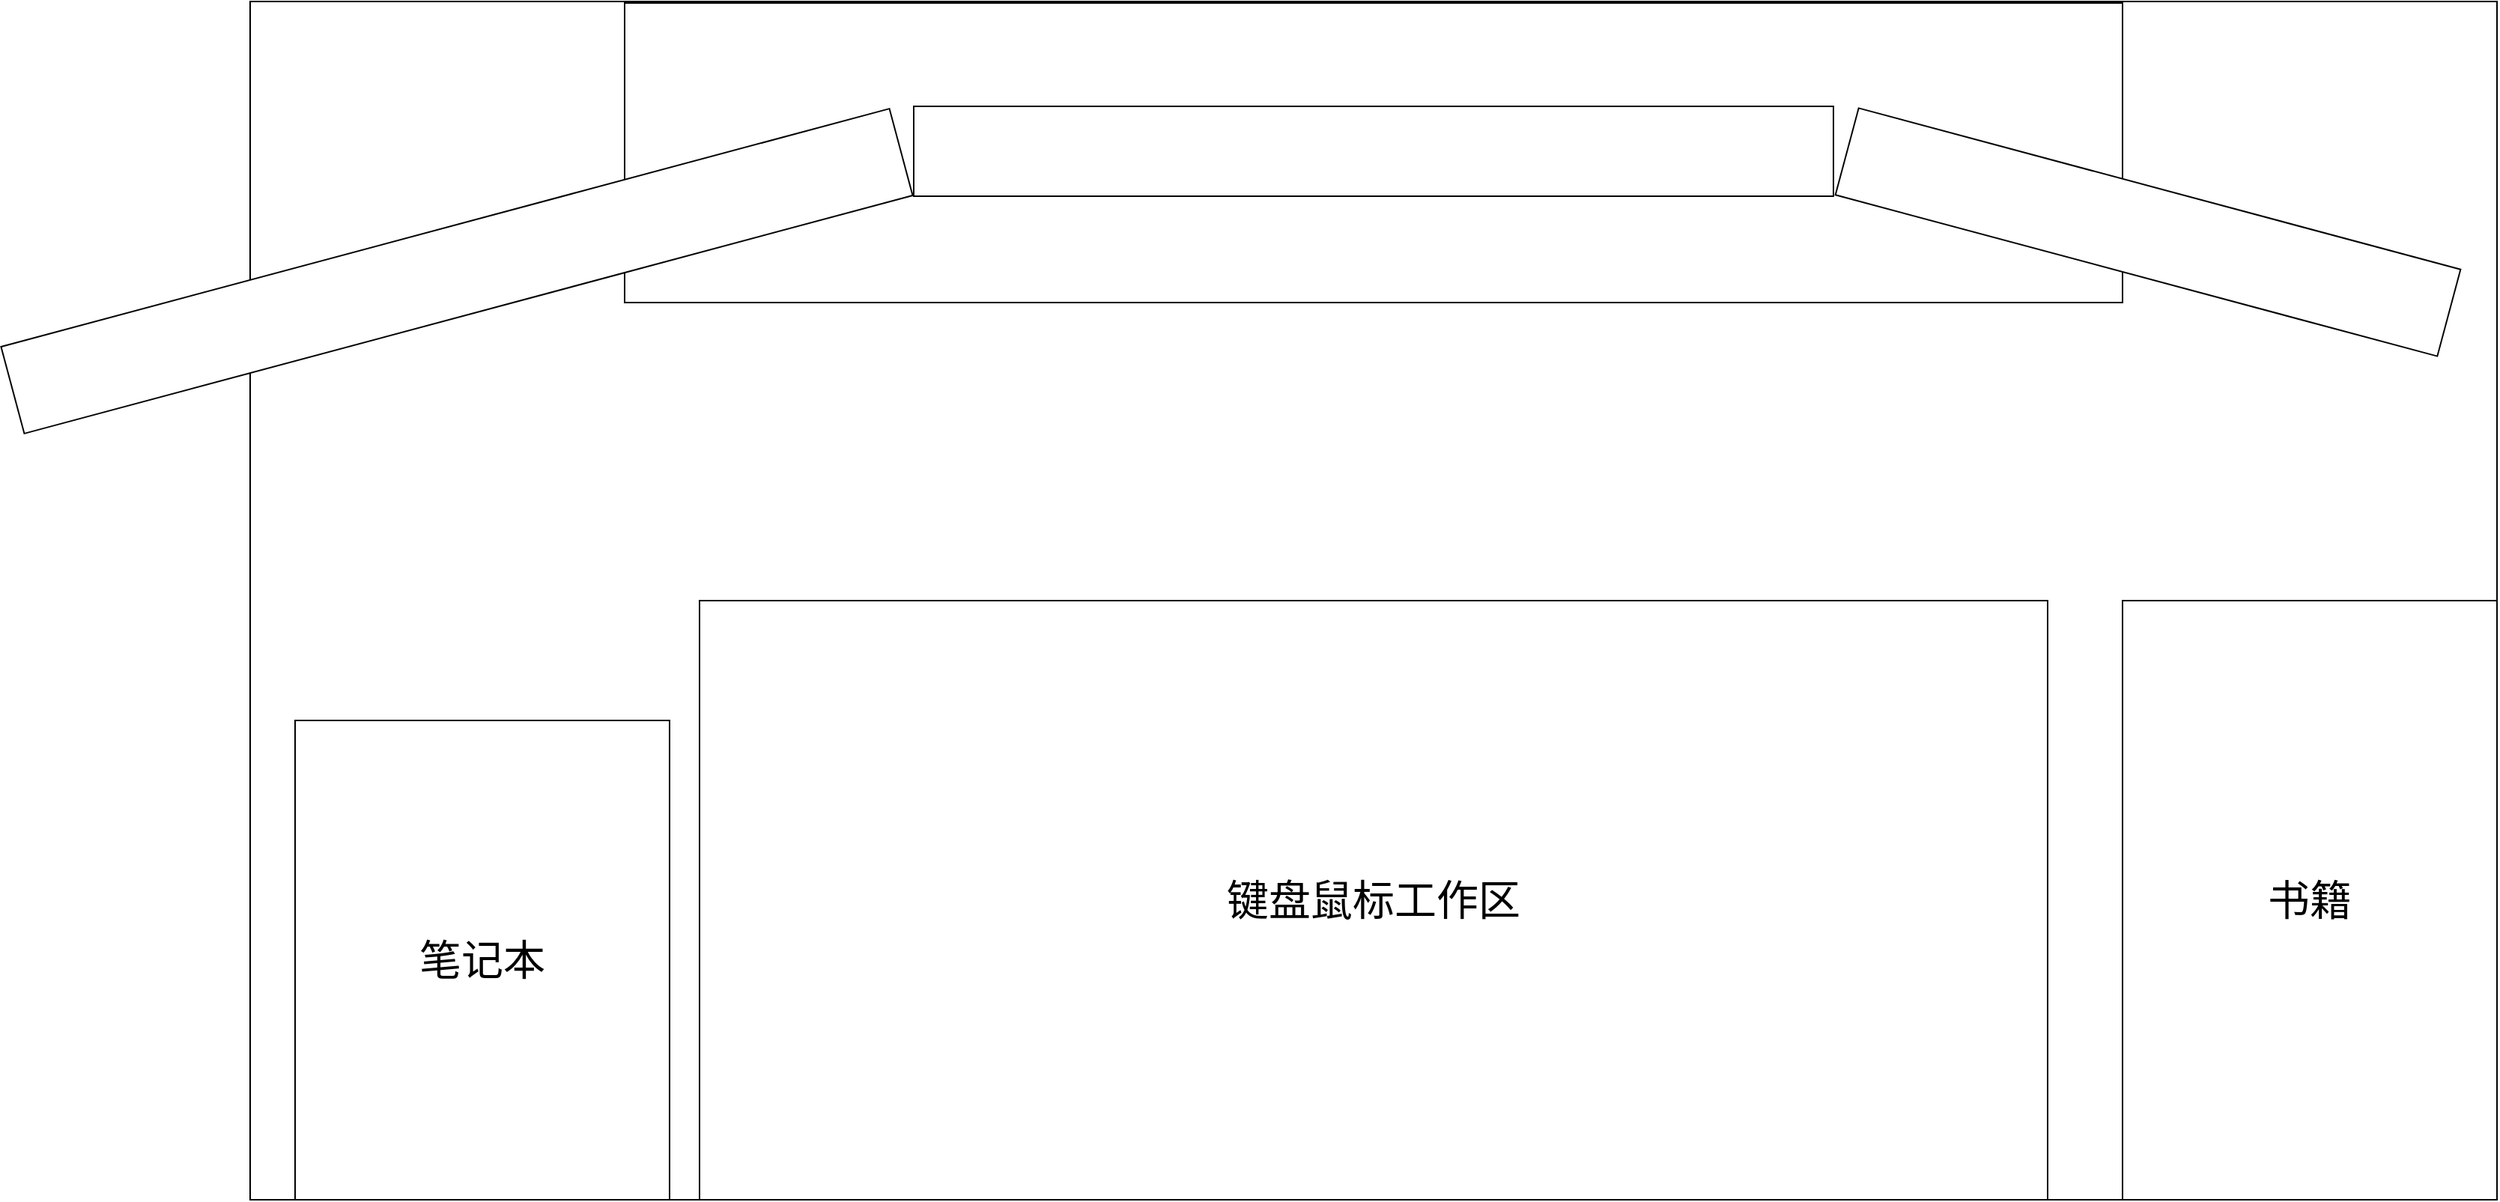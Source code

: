 <mxfile version="14.7.6" type="github">
  <diagram id="hp4ZRXiw3dxKqSJ8gFgZ" name="第 1 页">
    <mxGraphModel dx="3671" dy="1666" grid="1" gridSize="10" guides="1" tooltips="1" connect="1" arrows="1" fold="1" page="1" pageScale="1" pageWidth="827" pageHeight="1169" math="0" shadow="0">
      <root>
        <mxCell id="0" />
        <mxCell id="1" parent="0" />
        <mxCell id="8ud5yvN5_ogS2cvak7CM-2" value="" style="rounded=0;whiteSpace=wrap;html=1;" vertex="1" parent="1">
          <mxGeometry x="80" y="120" width="1500" height="800" as="geometry" />
        </mxCell>
        <mxCell id="8ud5yvN5_ogS2cvak7CM-3" value="" style="rounded=0;whiteSpace=wrap;html=1;" vertex="1" parent="1">
          <mxGeometry x="330" y="121" width="1000" height="200" as="geometry" />
        </mxCell>
        <mxCell id="8ud5yvN5_ogS2cvak7CM-4" value="" style="rounded=0;whiteSpace=wrap;html=1;" vertex="1" parent="1">
          <mxGeometry x="523" y="190" width="614" height="60" as="geometry" />
        </mxCell>
        <mxCell id="8ud5yvN5_ogS2cvak7CM-5" value="" style="rounded=0;whiteSpace=wrap;html=1;rotation=-15;" vertex="1" parent="1">
          <mxGeometry x="-89" y="270" width="614" height="60" as="geometry" />
        </mxCell>
        <mxCell id="8ud5yvN5_ogS2cvak7CM-6" value="" style="rounded=0;whiteSpace=wrap;html=1;rotation=15;" vertex="1" parent="1">
          <mxGeometry x="1139" y="244" width="416" height="60" as="geometry" />
        </mxCell>
        <mxCell id="8ud5yvN5_ogS2cvak7CM-7" value="键盘鼠标工作区" style="rounded=0;whiteSpace=wrap;html=1;fontSize=28;" vertex="1" parent="1">
          <mxGeometry x="380" y="520" width="900" height="400" as="geometry" />
        </mxCell>
        <mxCell id="8ud5yvN5_ogS2cvak7CM-8" value="书籍" style="rounded=0;whiteSpace=wrap;html=1;fontSize=28;" vertex="1" parent="1">
          <mxGeometry x="1330" y="520" width="250" height="400" as="geometry" />
        </mxCell>
        <mxCell id="8ud5yvN5_ogS2cvak7CM-10" value="笔记本" style="rounded=0;whiteSpace=wrap;html=1;fontSize=28;" vertex="1" parent="1">
          <mxGeometry x="110" y="600" width="250" height="320" as="geometry" />
        </mxCell>
      </root>
    </mxGraphModel>
  </diagram>
</mxfile>
